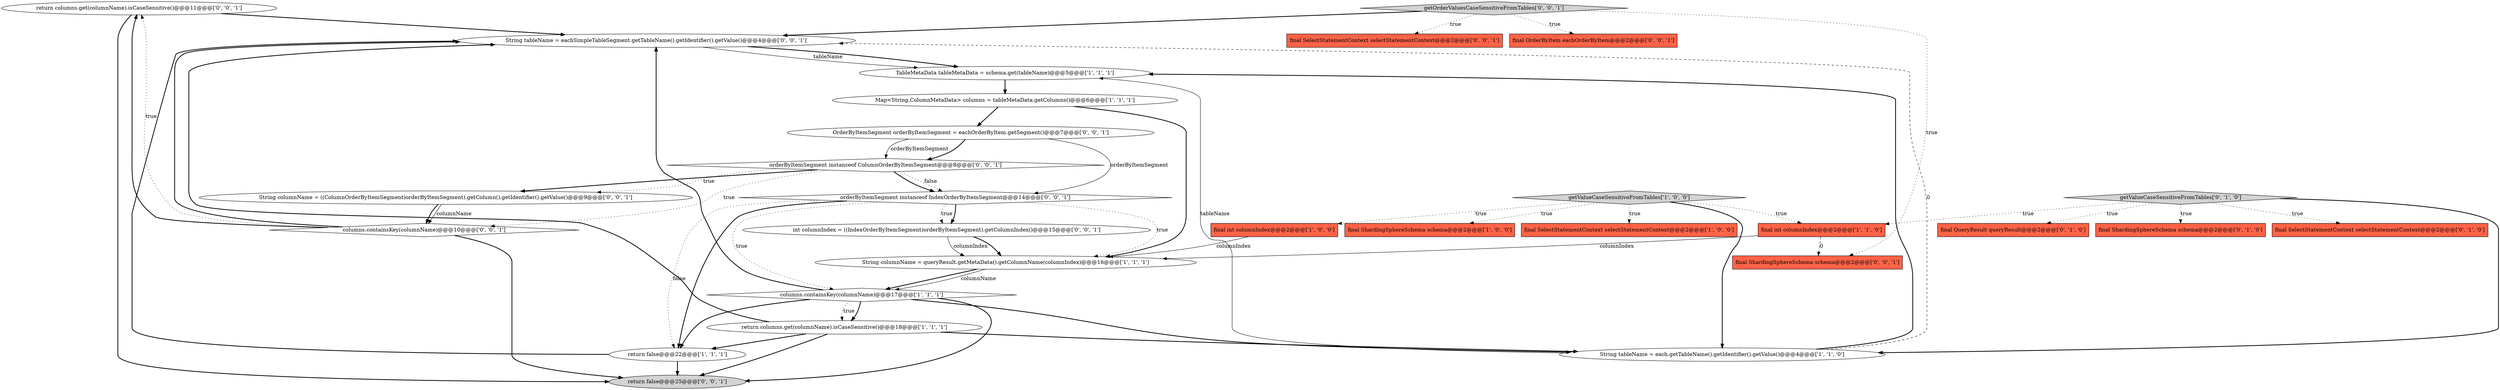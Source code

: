 digraph {
24 [style = filled, label = "return columns.get(columnName).isCaseSensitive()@@@11@@@['0', '0', '1']", fillcolor = white, shape = ellipse image = "AAA0AAABBB3BBB"];
12 [style = filled, label = "final QueryResult queryResult@@@2@@@['0', '1', '0']", fillcolor = tomato, shape = box image = "AAA0AAABBB2BBB"];
7 [style = filled, label = "return columns.get(columnName).isCaseSensitive()@@@18@@@['1', '1', '1']", fillcolor = white, shape = ellipse image = "AAA0AAABBB1BBB"];
26 [style = filled, label = "getOrderValuesCaseSensitiveFromTables['0', '0', '1']", fillcolor = lightgray, shape = diamond image = "AAA0AAABBB3BBB"];
8 [style = filled, label = "String columnName = queryResult.getMetaData().getColumnName(columnIndex)@@@16@@@['1', '1', '1']", fillcolor = white, shape = ellipse image = "AAA0AAABBB1BBB"];
9 [style = filled, label = "final int columnIndex@@@2@@@['1', '0', '0']", fillcolor = tomato, shape = box image = "AAA0AAABBB1BBB"];
19 [style = filled, label = "OrderByItemSegment orderByItemSegment = eachOrderByItem.getSegment()@@@7@@@['0', '0', '1']", fillcolor = white, shape = ellipse image = "AAA0AAABBB3BBB"];
2 [style = filled, label = "columns.containsKey(columnName)@@@17@@@['1', '1', '1']", fillcolor = white, shape = diamond image = "AAA0AAABBB1BBB"];
0 [style = filled, label = "getValueCaseSensitiveFromTables['1', '0', '0']", fillcolor = lightgray, shape = diamond image = "AAA0AAABBB1BBB"];
22 [style = filled, label = "orderByItemSegment instanceof ColumnOrderByItemSegment@@@8@@@['0', '0', '1']", fillcolor = white, shape = diamond image = "AAA0AAABBB3BBB"];
15 [style = filled, label = "final ShardingSphereSchema schema@@@2@@@['0', '1', '0']", fillcolor = tomato, shape = box image = "AAA0AAABBB2BBB"];
18 [style = filled, label = "final SelectStatementContext selectStatementContext@@@2@@@['0', '0', '1']", fillcolor = tomato, shape = box image = "AAA0AAABBB3BBB"];
10 [style = filled, label = "final int columnIndex@@@2@@@['1', '1', '0']", fillcolor = tomato, shape = box image = "AAA0AAABBB1BBB"];
17 [style = filled, label = "String tableName = eachSimpleTableSegment.getTableName().getIdentifier().getValue()@@@4@@@['0', '0', '1']", fillcolor = white, shape = ellipse image = "AAA0AAABBB3BBB"];
28 [style = filled, label = "return false@@@25@@@['0', '0', '1']", fillcolor = lightgray, shape = ellipse image = "AAA0AAABBB3BBB"];
27 [style = filled, label = "columns.containsKey(columnName)@@@10@@@['0', '0', '1']", fillcolor = white, shape = diamond image = "AAA0AAABBB3BBB"];
4 [style = filled, label = "return false@@@22@@@['1', '1', '1']", fillcolor = white, shape = ellipse image = "AAA0AAABBB1BBB"];
16 [style = filled, label = "String columnName = ((ColumnOrderByItemSegment)orderByItemSegment).getColumn().getIdentifier().getValue()@@@9@@@['0', '0', '1']", fillcolor = white, shape = ellipse image = "AAA0AAABBB3BBB"];
3 [style = filled, label = "final ShardingSphereSchema schema@@@2@@@['1', '0', '0']", fillcolor = tomato, shape = box image = "AAA0AAABBB1BBB"];
13 [style = filled, label = "getValueCaseSensitiveFromTables['0', '1', '0']", fillcolor = lightgray, shape = diamond image = "AAA0AAABBB2BBB"];
6 [style = filled, label = "TableMetaData tableMetaData = schema.get(tableName)@@@5@@@['1', '1', '1']", fillcolor = white, shape = ellipse image = "AAA0AAABBB1BBB"];
11 [style = filled, label = "Map<String,ColumnMetaData> columns = tableMetaData.getColumns()@@@6@@@['1', '1', '1']", fillcolor = white, shape = ellipse image = "AAA0AAABBB1BBB"];
5 [style = filled, label = "final SelectStatementContext selectStatementContext@@@2@@@['1', '0', '0']", fillcolor = tomato, shape = box image = "AAA0AAABBB1BBB"];
20 [style = filled, label = "final OrderByItem eachOrderByItem@@@2@@@['0', '0', '1']", fillcolor = tomato, shape = box image = "AAA0AAABBB3BBB"];
21 [style = filled, label = "final ShardingSphereSchema schema@@@2@@@['0', '0', '1']", fillcolor = tomato, shape = box image = "AAA0AAABBB3BBB"];
23 [style = filled, label = "int columnIndex = ((IndexOrderByItemSegment)orderByItemSegment).getColumnIndex()@@@15@@@['0', '0', '1']", fillcolor = white, shape = ellipse image = "AAA0AAABBB3BBB"];
25 [style = filled, label = "orderByItemSegment instanceof IndexOrderByItemSegment@@@14@@@['0', '0', '1']", fillcolor = white, shape = diamond image = "AAA0AAABBB3BBB"];
14 [style = filled, label = "final SelectStatementContext selectStatementContext@@@2@@@['0', '1', '0']", fillcolor = tomato, shape = box image = "AAA0AAABBB2BBB"];
1 [style = filled, label = "String tableName = each.getTableName().getIdentifier().getValue()@@@4@@@['1', '1', '0']", fillcolor = white, shape = ellipse image = "AAA0AAABBB1BBB"];
0->10 [style = dotted, label="true"];
25->23 [style = bold, label=""];
7->28 [style = bold, label=""];
26->17 [style = bold, label=""];
2->4 [style = bold, label=""];
16->27 [style = solid, label="columnName"];
9->8 [style = solid, label="columnIndex"];
26->21 [style = dotted, label="true"];
22->16 [style = dotted, label="true"];
27->28 [style = bold, label=""];
2->7 [style = bold, label=""];
23->8 [style = solid, label="columnIndex"];
25->8 [style = dotted, label="true"];
6->11 [style = bold, label=""];
1->6 [style = solid, label="tableName"];
19->25 [style = solid, label="orderByItemSegment"];
22->16 [style = bold, label=""];
24->17 [style = bold, label=""];
0->3 [style = dotted, label="true"];
22->25 [style = dotted, label="false"];
10->21 [style = dashed, label="0"];
19->22 [style = bold, label=""];
13->10 [style = dotted, label="true"];
4->17 [style = bold, label=""];
26->18 [style = dotted, label="true"];
1->6 [style = bold, label=""];
0->1 [style = bold, label=""];
17->6 [style = solid, label="tableName"];
2->28 [style = bold, label=""];
2->17 [style = bold, label=""];
0->5 [style = dotted, label="true"];
22->27 [style = dotted, label="true"];
25->4 [style = dotted, label="false"];
27->24 [style = bold, label=""];
25->4 [style = bold, label=""];
8->2 [style = bold, label=""];
4->28 [style = bold, label=""];
0->9 [style = dotted, label="true"];
17->6 [style = bold, label=""];
27->17 [style = bold, label=""];
11->8 [style = bold, label=""];
7->4 [style = bold, label=""];
22->25 [style = bold, label=""];
11->19 [style = bold, label=""];
23->8 [style = bold, label=""];
2->1 [style = bold, label=""];
16->27 [style = bold, label=""];
13->1 [style = bold, label=""];
7->17 [style = bold, label=""];
13->15 [style = dotted, label="true"];
26->20 [style = dotted, label="true"];
7->1 [style = bold, label=""];
19->22 [style = solid, label="orderByItemSegment"];
24->28 [style = bold, label=""];
13->12 [style = dotted, label="true"];
1->17 [style = dashed, label="0"];
13->14 [style = dotted, label="true"];
25->2 [style = dotted, label="true"];
25->23 [style = dotted, label="true"];
10->8 [style = solid, label="columnIndex"];
2->7 [style = dotted, label="true"];
27->24 [style = dotted, label="true"];
8->2 [style = solid, label="columnName"];
}
